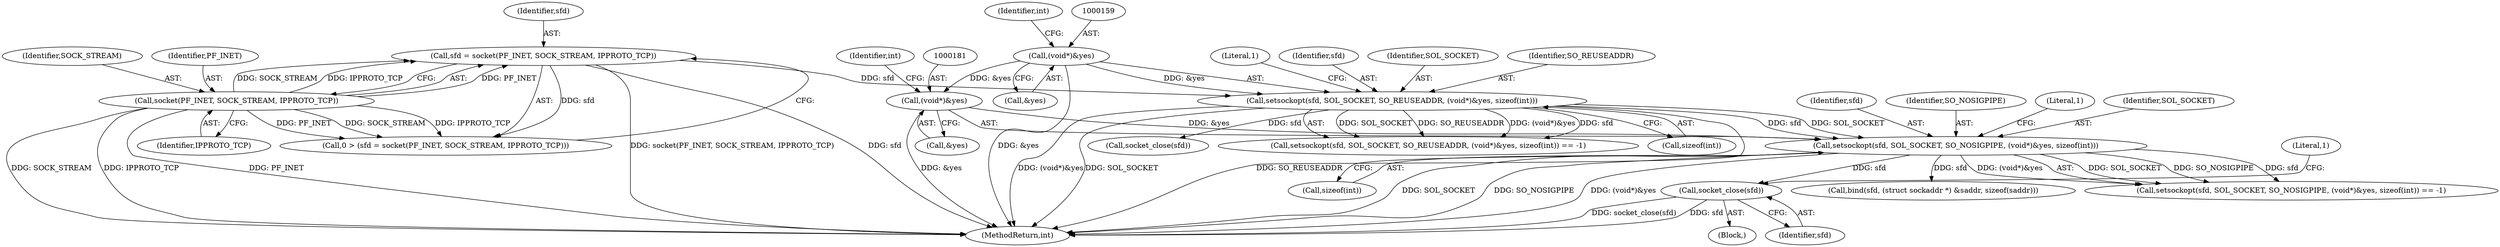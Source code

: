 digraph "0_libimobiledevice_4397b3376dc4e4cb1c991d0aed61ce6482614196@API" {
"1000191" [label="(Call,socket_close(sfd))"];
"1000176" [label="(Call,setsockopt(sfd, SOL_SOCKET, SO_NOSIGPIPE, (void*)&yes, sizeof(int)))"];
"1000154" [label="(Call,setsockopt(sfd, SOL_SOCKET, SO_REUSEADDR, (void*)&yes, sizeof(int)))"];
"1000140" [label="(Call,sfd = socket(PF_INET, SOCK_STREAM, IPPROTO_TCP))"];
"1000142" [label="(Call,socket(PF_INET, SOCK_STREAM, IPPROTO_TCP))"];
"1000158" [label="(Call,(void*)&yes)"];
"1000180" [label="(Call,(void*)&yes)"];
"1000138" [label="(Call,0 > (sfd = socket(PF_INET, SOCK_STREAM, IPPROTO_TCP)))"];
"1000191" [label="(Call,socket_close(sfd))"];
"1000165" [label="(Literal,1)"];
"1000160" [label="(Call,&yes)"];
"1000155" [label="(Identifier,sfd)"];
"1000153" [label="(Call,setsockopt(sfd, SOL_SOCKET, SO_REUSEADDR, (void*)&yes, sizeof(int)) == -1)"];
"1000195" [label="(Literal,1)"];
"1000180" [label="(Call,(void*)&yes)"];
"1000141" [label="(Identifier,sfd)"];
"1000163" [label="(Identifier,int)"];
"1000182" [label="(Call,&yes)"];
"1000156" [label="(Identifier,SOL_SOCKET)"];
"1000176" [label="(Call,setsockopt(sfd, SOL_SOCKET, SO_NOSIGPIPE, (void*)&yes, sizeof(int)))"];
"1000177" [label="(Identifier,sfd)"];
"1000157" [label="(Identifier,SO_REUSEADDR)"];
"1000144" [label="(Identifier,SOCK_STREAM)"];
"1000179" [label="(Identifier,SO_NOSIGPIPE)"];
"1000145" [label="(Identifier,IPPROTO_TCP)"];
"1000158" [label="(Call,(void*)&yes)"];
"1000154" [label="(Call,setsockopt(sfd, SOL_SOCKET, SO_REUSEADDR, (void*)&yes, sizeof(int)))"];
"1000188" [label="(Block,)"];
"1000187" [label="(Literal,1)"];
"1000192" [label="(Identifier,sfd)"];
"1000162" [label="(Call,sizeof(int))"];
"1000184" [label="(Call,sizeof(int))"];
"1000259" [label="(MethodReturn,int)"];
"1000178" [label="(Identifier,SOL_SOCKET)"];
"1000226" [label="(Call,bind(sfd, (struct sockaddr *) &saddr, sizeof(saddr)))"];
"1000142" [label="(Call,socket(PF_INET, SOCK_STREAM, IPPROTO_TCP))"];
"1000185" [label="(Identifier,int)"];
"1000169" [label="(Call,socket_close(sfd))"];
"1000140" [label="(Call,sfd = socket(PF_INET, SOCK_STREAM, IPPROTO_TCP))"];
"1000143" [label="(Identifier,PF_INET)"];
"1000175" [label="(Call,setsockopt(sfd, SOL_SOCKET, SO_NOSIGPIPE, (void*)&yes, sizeof(int)) == -1)"];
"1000191" -> "1000188"  [label="AST: "];
"1000191" -> "1000192"  [label="CFG: "];
"1000192" -> "1000191"  [label="AST: "];
"1000195" -> "1000191"  [label="CFG: "];
"1000191" -> "1000259"  [label="DDG: socket_close(sfd)"];
"1000191" -> "1000259"  [label="DDG: sfd"];
"1000176" -> "1000191"  [label="DDG: sfd"];
"1000176" -> "1000175"  [label="AST: "];
"1000176" -> "1000184"  [label="CFG: "];
"1000177" -> "1000176"  [label="AST: "];
"1000178" -> "1000176"  [label="AST: "];
"1000179" -> "1000176"  [label="AST: "];
"1000180" -> "1000176"  [label="AST: "];
"1000184" -> "1000176"  [label="AST: "];
"1000187" -> "1000176"  [label="CFG: "];
"1000176" -> "1000259"  [label="DDG: SOL_SOCKET"];
"1000176" -> "1000259"  [label="DDG: SO_NOSIGPIPE"];
"1000176" -> "1000259"  [label="DDG: (void*)&yes"];
"1000176" -> "1000175"  [label="DDG: SOL_SOCKET"];
"1000176" -> "1000175"  [label="DDG: SO_NOSIGPIPE"];
"1000176" -> "1000175"  [label="DDG: sfd"];
"1000176" -> "1000175"  [label="DDG: (void*)&yes"];
"1000154" -> "1000176"  [label="DDG: sfd"];
"1000154" -> "1000176"  [label="DDG: SOL_SOCKET"];
"1000180" -> "1000176"  [label="DDG: &yes"];
"1000176" -> "1000226"  [label="DDG: sfd"];
"1000154" -> "1000153"  [label="AST: "];
"1000154" -> "1000162"  [label="CFG: "];
"1000155" -> "1000154"  [label="AST: "];
"1000156" -> "1000154"  [label="AST: "];
"1000157" -> "1000154"  [label="AST: "];
"1000158" -> "1000154"  [label="AST: "];
"1000162" -> "1000154"  [label="AST: "];
"1000165" -> "1000154"  [label="CFG: "];
"1000154" -> "1000259"  [label="DDG: SO_REUSEADDR"];
"1000154" -> "1000259"  [label="DDG: (void*)&yes"];
"1000154" -> "1000259"  [label="DDG: SOL_SOCKET"];
"1000154" -> "1000153"  [label="DDG: SOL_SOCKET"];
"1000154" -> "1000153"  [label="DDG: SO_REUSEADDR"];
"1000154" -> "1000153"  [label="DDG: (void*)&yes"];
"1000154" -> "1000153"  [label="DDG: sfd"];
"1000140" -> "1000154"  [label="DDG: sfd"];
"1000158" -> "1000154"  [label="DDG: &yes"];
"1000154" -> "1000169"  [label="DDG: sfd"];
"1000140" -> "1000138"  [label="AST: "];
"1000140" -> "1000142"  [label="CFG: "];
"1000141" -> "1000140"  [label="AST: "];
"1000142" -> "1000140"  [label="AST: "];
"1000138" -> "1000140"  [label="CFG: "];
"1000140" -> "1000259"  [label="DDG: socket(PF_INET, SOCK_STREAM, IPPROTO_TCP)"];
"1000140" -> "1000259"  [label="DDG: sfd"];
"1000140" -> "1000138"  [label="DDG: sfd"];
"1000142" -> "1000140"  [label="DDG: PF_INET"];
"1000142" -> "1000140"  [label="DDG: SOCK_STREAM"];
"1000142" -> "1000140"  [label="DDG: IPPROTO_TCP"];
"1000142" -> "1000145"  [label="CFG: "];
"1000143" -> "1000142"  [label="AST: "];
"1000144" -> "1000142"  [label="AST: "];
"1000145" -> "1000142"  [label="AST: "];
"1000142" -> "1000259"  [label="DDG: SOCK_STREAM"];
"1000142" -> "1000259"  [label="DDG: IPPROTO_TCP"];
"1000142" -> "1000259"  [label="DDG: PF_INET"];
"1000142" -> "1000138"  [label="DDG: PF_INET"];
"1000142" -> "1000138"  [label="DDG: SOCK_STREAM"];
"1000142" -> "1000138"  [label="DDG: IPPROTO_TCP"];
"1000158" -> "1000160"  [label="CFG: "];
"1000159" -> "1000158"  [label="AST: "];
"1000160" -> "1000158"  [label="AST: "];
"1000163" -> "1000158"  [label="CFG: "];
"1000158" -> "1000259"  [label="DDG: &yes"];
"1000158" -> "1000180"  [label="DDG: &yes"];
"1000180" -> "1000182"  [label="CFG: "];
"1000181" -> "1000180"  [label="AST: "];
"1000182" -> "1000180"  [label="AST: "];
"1000185" -> "1000180"  [label="CFG: "];
"1000180" -> "1000259"  [label="DDG: &yes"];
}
